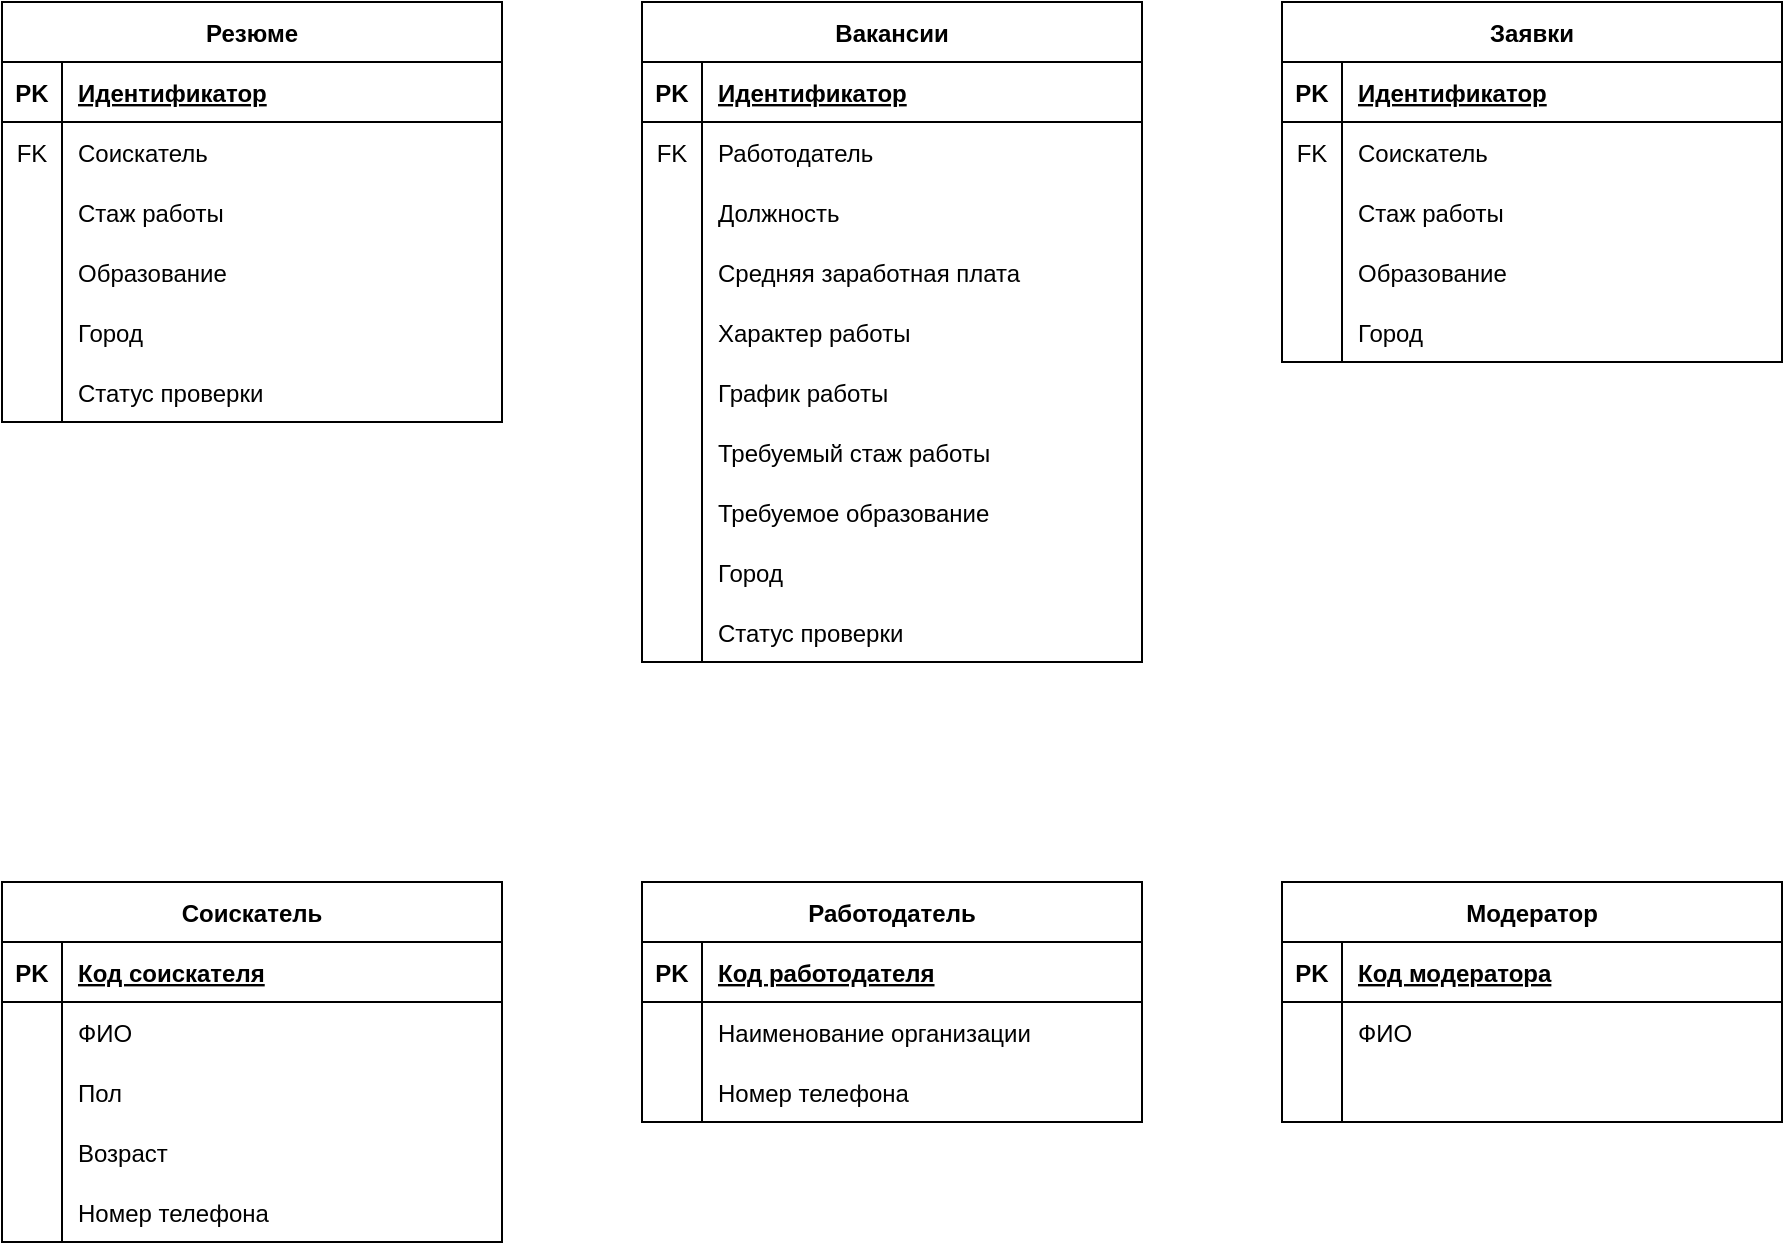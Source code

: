 <mxfile version="15.6.8" type="github">
  <diagram id="R2lEEEUBdFMjLlhIrx00" name="Page-1">
    <mxGraphModel dx="1211" dy="679" grid="1" gridSize="10" guides="1" tooltips="1" connect="1" arrows="1" fold="1" page="1" pageScale="1" pageWidth="850" pageHeight="1100" math="0" shadow="0" extFonts="Permanent Marker^https://fonts.googleapis.com/css?family=Permanent+Marker">
      <root>
        <mxCell id="0" />
        <mxCell id="1" parent="0" />
        <mxCell id="C-vyLk0tnHw3VtMMgP7b-23" value="Резюме" style="shape=table;startSize=30;container=1;collapsible=1;childLayout=tableLayout;fixedRows=1;rowLines=0;fontStyle=1;align=center;resizeLast=1;fontColor=default;" parent="1" vertex="1">
          <mxGeometry x="40" y="40" width="250" height="210" as="geometry">
            <mxRectangle x="120" y="120" width="80" height="30" as="alternateBounds" />
          </mxGeometry>
        </mxCell>
        <mxCell id="C-vyLk0tnHw3VtMMgP7b-24" value="" style="shape=partialRectangle;collapsible=0;dropTarget=0;pointerEvents=0;fillColor=none;points=[[0,0.5],[1,0.5]];portConstraint=eastwest;top=0;left=0;right=0;bottom=1;" parent="C-vyLk0tnHw3VtMMgP7b-23" vertex="1">
          <mxGeometry y="30" width="250" height="30" as="geometry" />
        </mxCell>
        <mxCell id="C-vyLk0tnHw3VtMMgP7b-25" value="PK" style="shape=partialRectangle;overflow=hidden;connectable=0;fillColor=none;top=0;left=0;bottom=0;right=0;fontStyle=1;" parent="C-vyLk0tnHw3VtMMgP7b-24" vertex="1">
          <mxGeometry width="30" height="30" as="geometry">
            <mxRectangle width="30" height="30" as="alternateBounds" />
          </mxGeometry>
        </mxCell>
        <mxCell id="C-vyLk0tnHw3VtMMgP7b-26" value="Идентификатор" style="shape=partialRectangle;overflow=hidden;connectable=0;fillColor=none;top=0;left=0;bottom=0;right=0;align=left;spacingLeft=6;fontStyle=5;fontColor=default;" parent="C-vyLk0tnHw3VtMMgP7b-24" vertex="1">
          <mxGeometry x="30" width="220" height="30" as="geometry">
            <mxRectangle width="220" height="30" as="alternateBounds" />
          </mxGeometry>
        </mxCell>
        <mxCell id="8Ya2a5xR0wPzPnH6ELW8-14" value="" style="shape=partialRectangle;collapsible=0;dropTarget=0;pointerEvents=0;fillColor=none;points=[[0,0.5],[1,0.5]];portConstraint=eastwest;top=0;left=0;right=0;bottom=0;" parent="C-vyLk0tnHw3VtMMgP7b-23" vertex="1">
          <mxGeometry y="60" width="250" height="30" as="geometry" />
        </mxCell>
        <mxCell id="8Ya2a5xR0wPzPnH6ELW8-15" value="FK" style="shape=partialRectangle;overflow=hidden;connectable=0;fillColor=none;top=0;left=0;bottom=0;right=0;" parent="8Ya2a5xR0wPzPnH6ELW8-14" vertex="1">
          <mxGeometry width="30" height="30" as="geometry">
            <mxRectangle width="30" height="30" as="alternateBounds" />
          </mxGeometry>
        </mxCell>
        <mxCell id="8Ya2a5xR0wPzPnH6ELW8-16" value="Соискатель" style="shape=partialRectangle;overflow=hidden;connectable=0;fillColor=none;top=0;left=0;bottom=0;right=0;align=left;spacingLeft=6;" parent="8Ya2a5xR0wPzPnH6ELW8-14" vertex="1">
          <mxGeometry x="30" width="220" height="30" as="geometry">
            <mxRectangle width="220" height="30" as="alternateBounds" />
          </mxGeometry>
        </mxCell>
        <mxCell id="8Ya2a5xR0wPzPnH6ELW8-20" value="" style="shape=partialRectangle;collapsible=0;dropTarget=0;pointerEvents=0;fillColor=none;points=[[0,0.5],[1,0.5]];portConstraint=eastwest;top=0;left=0;right=0;bottom=0;" parent="C-vyLk0tnHw3VtMMgP7b-23" vertex="1">
          <mxGeometry y="90" width="250" height="30" as="geometry" />
        </mxCell>
        <mxCell id="8Ya2a5xR0wPzPnH6ELW8-21" value="" style="shape=partialRectangle;overflow=hidden;connectable=0;fillColor=none;top=0;left=0;bottom=0;right=0;" parent="8Ya2a5xR0wPzPnH6ELW8-20" vertex="1">
          <mxGeometry width="30" height="30" as="geometry">
            <mxRectangle width="30" height="30" as="alternateBounds" />
          </mxGeometry>
        </mxCell>
        <mxCell id="8Ya2a5xR0wPzPnH6ELW8-22" value="Стаж работы" style="shape=partialRectangle;overflow=hidden;connectable=0;fillColor=none;top=0;left=0;bottom=0;right=0;align=left;spacingLeft=6;" parent="8Ya2a5xR0wPzPnH6ELW8-20" vertex="1">
          <mxGeometry x="30" width="220" height="30" as="geometry">
            <mxRectangle width="220" height="30" as="alternateBounds" />
          </mxGeometry>
        </mxCell>
        <mxCell id="8Ya2a5xR0wPzPnH6ELW8-23" value="" style="shape=partialRectangle;collapsible=0;dropTarget=0;pointerEvents=0;fillColor=none;points=[[0,0.5],[1,0.5]];portConstraint=eastwest;top=0;left=0;right=0;bottom=0;" parent="C-vyLk0tnHw3VtMMgP7b-23" vertex="1">
          <mxGeometry y="120" width="250" height="30" as="geometry" />
        </mxCell>
        <mxCell id="8Ya2a5xR0wPzPnH6ELW8-24" value="" style="shape=partialRectangle;overflow=hidden;connectable=0;fillColor=none;top=0;left=0;bottom=0;right=0;" parent="8Ya2a5xR0wPzPnH6ELW8-23" vertex="1">
          <mxGeometry width="30" height="30" as="geometry">
            <mxRectangle width="30" height="30" as="alternateBounds" />
          </mxGeometry>
        </mxCell>
        <mxCell id="8Ya2a5xR0wPzPnH6ELW8-25" value="Образование" style="shape=partialRectangle;overflow=hidden;connectable=0;fillColor=none;top=0;left=0;bottom=0;right=0;align=left;spacingLeft=6;" parent="8Ya2a5xR0wPzPnH6ELW8-23" vertex="1">
          <mxGeometry x="30" width="220" height="30" as="geometry">
            <mxRectangle width="220" height="30" as="alternateBounds" />
          </mxGeometry>
        </mxCell>
        <mxCell id="8Ya2a5xR0wPzPnH6ELW8-26" value="" style="shape=partialRectangle;collapsible=0;dropTarget=0;pointerEvents=0;fillColor=none;points=[[0,0.5],[1,0.5]];portConstraint=eastwest;top=0;left=0;right=0;bottom=0;" parent="C-vyLk0tnHw3VtMMgP7b-23" vertex="1">
          <mxGeometry y="150" width="250" height="30" as="geometry" />
        </mxCell>
        <mxCell id="8Ya2a5xR0wPzPnH6ELW8-27" value="" style="shape=partialRectangle;overflow=hidden;connectable=0;fillColor=none;top=0;left=0;bottom=0;right=0;" parent="8Ya2a5xR0wPzPnH6ELW8-26" vertex="1">
          <mxGeometry width="30" height="30" as="geometry">
            <mxRectangle width="30" height="30" as="alternateBounds" />
          </mxGeometry>
        </mxCell>
        <mxCell id="8Ya2a5xR0wPzPnH6ELW8-28" value="Город" style="shape=partialRectangle;overflow=hidden;connectable=0;fillColor=none;top=0;left=0;bottom=0;right=0;align=left;spacingLeft=6;" parent="8Ya2a5xR0wPzPnH6ELW8-26" vertex="1">
          <mxGeometry x="30" width="220" height="30" as="geometry">
            <mxRectangle width="220" height="30" as="alternateBounds" />
          </mxGeometry>
        </mxCell>
        <mxCell id="aAoqUM39IyO2k4EhpcgZ-7" value="" style="shape=partialRectangle;collapsible=0;dropTarget=0;pointerEvents=0;fillColor=none;points=[[0,0.5],[1,0.5]];portConstraint=eastwest;top=0;left=0;right=0;bottom=0;" parent="C-vyLk0tnHw3VtMMgP7b-23" vertex="1">
          <mxGeometry y="180" width="250" height="30" as="geometry" />
        </mxCell>
        <mxCell id="aAoqUM39IyO2k4EhpcgZ-8" value="" style="shape=partialRectangle;overflow=hidden;connectable=0;fillColor=none;top=0;left=0;bottom=0;right=0;" parent="aAoqUM39IyO2k4EhpcgZ-7" vertex="1">
          <mxGeometry width="30" height="30" as="geometry">
            <mxRectangle width="30" height="30" as="alternateBounds" />
          </mxGeometry>
        </mxCell>
        <mxCell id="aAoqUM39IyO2k4EhpcgZ-9" value="Статус проверки" style="shape=partialRectangle;overflow=hidden;connectable=0;fillColor=none;top=0;left=0;bottom=0;right=0;align=left;spacingLeft=6;" parent="aAoqUM39IyO2k4EhpcgZ-7" vertex="1">
          <mxGeometry x="30" width="220" height="30" as="geometry">
            <mxRectangle width="220" height="30" as="alternateBounds" />
          </mxGeometry>
        </mxCell>
        <mxCell id="8Ya2a5xR0wPzPnH6ELW8-29" value="Вакансии" style="shape=table;startSize=30;container=1;collapsible=1;childLayout=tableLayout;fixedRows=1;rowLines=0;fontStyle=1;align=center;resizeLast=1;" parent="1" vertex="1">
          <mxGeometry x="360" y="40" width="250" height="330" as="geometry">
            <mxRectangle x="120" y="120" width="80" height="30" as="alternateBounds" />
          </mxGeometry>
        </mxCell>
        <mxCell id="8Ya2a5xR0wPzPnH6ELW8-30" value="" style="shape=partialRectangle;collapsible=0;dropTarget=0;pointerEvents=0;fillColor=none;points=[[0,0.5],[1,0.5]];portConstraint=eastwest;top=0;left=0;right=0;bottom=1;" parent="8Ya2a5xR0wPzPnH6ELW8-29" vertex="1">
          <mxGeometry y="30" width="250" height="30" as="geometry" />
        </mxCell>
        <mxCell id="8Ya2a5xR0wPzPnH6ELW8-31" value="PK" style="shape=partialRectangle;overflow=hidden;connectable=0;fillColor=none;top=0;left=0;bottom=0;right=0;fontStyle=1;" parent="8Ya2a5xR0wPzPnH6ELW8-30" vertex="1">
          <mxGeometry width="30" height="30" as="geometry">
            <mxRectangle width="30" height="30" as="alternateBounds" />
          </mxGeometry>
        </mxCell>
        <mxCell id="8Ya2a5xR0wPzPnH6ELW8-32" value="Идентификатор" style="shape=partialRectangle;overflow=hidden;connectable=0;fillColor=none;top=0;left=0;bottom=0;right=0;align=left;spacingLeft=6;fontStyle=5;" parent="8Ya2a5xR0wPzPnH6ELW8-30" vertex="1">
          <mxGeometry x="30" width="220" height="30" as="geometry">
            <mxRectangle width="220" height="30" as="alternateBounds" />
          </mxGeometry>
        </mxCell>
        <mxCell id="8Ya2a5xR0wPzPnH6ELW8-33" value="" style="shape=partialRectangle;collapsible=0;dropTarget=0;pointerEvents=0;fillColor=none;points=[[0,0.5],[1,0.5]];portConstraint=eastwest;top=0;left=0;right=0;bottom=0;" parent="8Ya2a5xR0wPzPnH6ELW8-29" vertex="1">
          <mxGeometry y="60" width="250" height="30" as="geometry" />
        </mxCell>
        <mxCell id="8Ya2a5xR0wPzPnH6ELW8-34" value="FK" style="shape=partialRectangle;overflow=hidden;connectable=0;fillColor=none;top=0;left=0;bottom=0;right=0;" parent="8Ya2a5xR0wPzPnH6ELW8-33" vertex="1">
          <mxGeometry width="30" height="30" as="geometry">
            <mxRectangle width="30" height="30" as="alternateBounds" />
          </mxGeometry>
        </mxCell>
        <mxCell id="8Ya2a5xR0wPzPnH6ELW8-35" value="Работодатель" style="shape=partialRectangle;overflow=hidden;connectable=0;fillColor=none;top=0;left=0;bottom=0;right=0;align=left;spacingLeft=6;fontColor=default;" parent="8Ya2a5xR0wPzPnH6ELW8-33" vertex="1">
          <mxGeometry x="30" width="220" height="30" as="geometry">
            <mxRectangle width="220" height="30" as="alternateBounds" />
          </mxGeometry>
        </mxCell>
        <mxCell id="8Ya2a5xR0wPzPnH6ELW8-39" value="" style="shape=partialRectangle;collapsible=0;dropTarget=0;pointerEvents=0;fillColor=none;points=[[0,0.5],[1,0.5]];portConstraint=eastwest;top=0;left=0;right=0;bottom=0;" parent="8Ya2a5xR0wPzPnH6ELW8-29" vertex="1">
          <mxGeometry y="90" width="250" height="30" as="geometry" />
        </mxCell>
        <mxCell id="8Ya2a5xR0wPzPnH6ELW8-40" value="" style="shape=partialRectangle;overflow=hidden;connectable=0;fillColor=none;top=0;left=0;bottom=0;right=0;" parent="8Ya2a5xR0wPzPnH6ELW8-39" vertex="1">
          <mxGeometry width="30" height="30" as="geometry">
            <mxRectangle width="30" height="30" as="alternateBounds" />
          </mxGeometry>
        </mxCell>
        <mxCell id="8Ya2a5xR0wPzPnH6ELW8-41" value="Должность" style="shape=partialRectangle;overflow=hidden;connectable=0;fillColor=none;top=0;left=0;bottom=0;right=0;align=left;spacingLeft=6;" parent="8Ya2a5xR0wPzPnH6ELW8-39" vertex="1">
          <mxGeometry x="30" width="220" height="30" as="geometry">
            <mxRectangle width="220" height="30" as="alternateBounds" />
          </mxGeometry>
        </mxCell>
        <mxCell id="8Ya2a5xR0wPzPnH6ELW8-36" value="" style="shape=partialRectangle;collapsible=0;dropTarget=0;pointerEvents=0;fillColor=none;points=[[0,0.5],[1,0.5]];portConstraint=eastwest;top=0;left=0;right=0;bottom=0;" parent="8Ya2a5xR0wPzPnH6ELW8-29" vertex="1">
          <mxGeometry y="120" width="250" height="30" as="geometry" />
        </mxCell>
        <mxCell id="8Ya2a5xR0wPzPnH6ELW8-37" value="" style="shape=partialRectangle;overflow=hidden;connectable=0;fillColor=none;top=0;left=0;bottom=0;right=0;" parent="8Ya2a5xR0wPzPnH6ELW8-36" vertex="1">
          <mxGeometry width="30" height="30" as="geometry">
            <mxRectangle width="30" height="30" as="alternateBounds" />
          </mxGeometry>
        </mxCell>
        <mxCell id="8Ya2a5xR0wPzPnH6ELW8-38" value="Средняя заработная плата" style="shape=partialRectangle;overflow=hidden;connectable=0;fillColor=none;top=0;left=0;bottom=0;right=0;align=left;spacingLeft=6;" parent="8Ya2a5xR0wPzPnH6ELW8-36" vertex="1">
          <mxGeometry x="30" width="220" height="30" as="geometry">
            <mxRectangle width="220" height="30" as="alternateBounds" />
          </mxGeometry>
        </mxCell>
        <mxCell id="8Ya2a5xR0wPzPnH6ELW8-42" value="" style="shape=partialRectangle;collapsible=0;dropTarget=0;pointerEvents=0;fillColor=none;points=[[0,0.5],[1,0.5]];portConstraint=eastwest;top=0;left=0;right=0;bottom=0;" parent="8Ya2a5xR0wPzPnH6ELW8-29" vertex="1">
          <mxGeometry y="150" width="250" height="30" as="geometry" />
        </mxCell>
        <mxCell id="8Ya2a5xR0wPzPnH6ELW8-43" value="" style="shape=partialRectangle;overflow=hidden;connectable=0;fillColor=none;top=0;left=0;bottom=0;right=0;" parent="8Ya2a5xR0wPzPnH6ELW8-42" vertex="1">
          <mxGeometry width="30" height="30" as="geometry">
            <mxRectangle width="30" height="30" as="alternateBounds" />
          </mxGeometry>
        </mxCell>
        <mxCell id="8Ya2a5xR0wPzPnH6ELW8-44" value="Характер работы" style="shape=partialRectangle;overflow=hidden;connectable=0;fillColor=none;top=0;left=0;bottom=0;right=0;align=left;spacingLeft=6;" parent="8Ya2a5xR0wPzPnH6ELW8-42" vertex="1">
          <mxGeometry x="30" width="220" height="30" as="geometry">
            <mxRectangle width="220" height="30" as="alternateBounds" />
          </mxGeometry>
        </mxCell>
        <mxCell id="8Ya2a5xR0wPzPnH6ELW8-45" value="" style="shape=partialRectangle;collapsible=0;dropTarget=0;pointerEvents=0;fillColor=none;points=[[0,0.5],[1,0.5]];portConstraint=eastwest;top=0;left=0;right=0;bottom=0;" parent="8Ya2a5xR0wPzPnH6ELW8-29" vertex="1">
          <mxGeometry y="180" width="250" height="30" as="geometry" />
        </mxCell>
        <mxCell id="8Ya2a5xR0wPzPnH6ELW8-46" value="" style="shape=partialRectangle;overflow=hidden;connectable=0;fillColor=none;top=0;left=0;bottom=0;right=0;" parent="8Ya2a5xR0wPzPnH6ELW8-45" vertex="1">
          <mxGeometry width="30" height="30" as="geometry">
            <mxRectangle width="30" height="30" as="alternateBounds" />
          </mxGeometry>
        </mxCell>
        <mxCell id="8Ya2a5xR0wPzPnH6ELW8-47" value="График работы" style="shape=partialRectangle;overflow=hidden;connectable=0;fillColor=none;top=0;left=0;bottom=0;right=0;align=left;spacingLeft=6;" parent="8Ya2a5xR0wPzPnH6ELW8-45" vertex="1">
          <mxGeometry x="30" width="220" height="30" as="geometry">
            <mxRectangle width="220" height="30" as="alternateBounds" />
          </mxGeometry>
        </mxCell>
        <mxCell id="8Ya2a5xR0wPzPnH6ELW8-48" value="" style="shape=partialRectangle;collapsible=0;dropTarget=0;pointerEvents=0;fillColor=none;points=[[0,0.5],[1,0.5]];portConstraint=eastwest;top=0;left=0;right=0;bottom=0;" parent="8Ya2a5xR0wPzPnH6ELW8-29" vertex="1">
          <mxGeometry y="210" width="250" height="30" as="geometry" />
        </mxCell>
        <mxCell id="8Ya2a5xR0wPzPnH6ELW8-49" value="" style="shape=partialRectangle;overflow=hidden;connectable=0;fillColor=none;top=0;left=0;bottom=0;right=0;" parent="8Ya2a5xR0wPzPnH6ELW8-48" vertex="1">
          <mxGeometry width="30" height="30" as="geometry">
            <mxRectangle width="30" height="30" as="alternateBounds" />
          </mxGeometry>
        </mxCell>
        <mxCell id="8Ya2a5xR0wPzPnH6ELW8-50" value="Требуемый стаж работы" style="shape=partialRectangle;overflow=hidden;connectable=0;fillColor=none;top=0;left=0;bottom=0;right=0;align=left;spacingLeft=6;" parent="8Ya2a5xR0wPzPnH6ELW8-48" vertex="1">
          <mxGeometry x="30" width="220" height="30" as="geometry">
            <mxRectangle width="220" height="30" as="alternateBounds" />
          </mxGeometry>
        </mxCell>
        <mxCell id="nfBSC5fJzgCQy6OL1KL_-1" value="" style="shape=partialRectangle;collapsible=0;dropTarget=0;pointerEvents=0;fillColor=none;points=[[0,0.5],[1,0.5]];portConstraint=eastwest;top=0;left=0;right=0;bottom=0;" parent="8Ya2a5xR0wPzPnH6ELW8-29" vertex="1">
          <mxGeometry y="240" width="250" height="30" as="geometry" />
        </mxCell>
        <mxCell id="nfBSC5fJzgCQy6OL1KL_-2" value="" style="shape=partialRectangle;overflow=hidden;connectable=0;fillColor=none;top=0;left=0;bottom=0;right=0;" parent="nfBSC5fJzgCQy6OL1KL_-1" vertex="1">
          <mxGeometry width="30" height="30" as="geometry">
            <mxRectangle width="30" height="30" as="alternateBounds" />
          </mxGeometry>
        </mxCell>
        <mxCell id="nfBSC5fJzgCQy6OL1KL_-3" value="Требуемое образование" style="shape=partialRectangle;overflow=hidden;connectable=0;fillColor=none;top=0;left=0;bottom=0;right=0;align=left;spacingLeft=6;" parent="nfBSC5fJzgCQy6OL1KL_-1" vertex="1">
          <mxGeometry x="30" width="220" height="30" as="geometry">
            <mxRectangle width="220" height="30" as="alternateBounds" />
          </mxGeometry>
        </mxCell>
        <mxCell id="8Ya2a5xR0wPzPnH6ELW8-54" value="" style="shape=partialRectangle;collapsible=0;dropTarget=0;pointerEvents=0;fillColor=none;points=[[0,0.5],[1,0.5]];portConstraint=eastwest;top=0;left=0;right=0;bottom=0;" parent="8Ya2a5xR0wPzPnH6ELW8-29" vertex="1">
          <mxGeometry y="270" width="250" height="30" as="geometry" />
        </mxCell>
        <mxCell id="8Ya2a5xR0wPzPnH6ELW8-55" value="" style="shape=partialRectangle;overflow=hidden;connectable=0;fillColor=none;top=0;left=0;bottom=0;right=0;" parent="8Ya2a5xR0wPzPnH6ELW8-54" vertex="1">
          <mxGeometry width="30" height="30" as="geometry">
            <mxRectangle width="30" height="30" as="alternateBounds" />
          </mxGeometry>
        </mxCell>
        <mxCell id="8Ya2a5xR0wPzPnH6ELW8-56" value="Город" style="shape=partialRectangle;overflow=hidden;connectable=0;fillColor=none;top=0;left=0;bottom=0;right=0;align=left;spacingLeft=6;" parent="8Ya2a5xR0wPzPnH6ELW8-54" vertex="1">
          <mxGeometry x="30" width="220" height="30" as="geometry">
            <mxRectangle width="220" height="30" as="alternateBounds" />
          </mxGeometry>
        </mxCell>
        <mxCell id="aAoqUM39IyO2k4EhpcgZ-10" value="" style="shape=partialRectangle;collapsible=0;dropTarget=0;pointerEvents=0;fillColor=none;points=[[0,0.5],[1,0.5]];portConstraint=eastwest;top=0;left=0;right=0;bottom=0;" parent="8Ya2a5xR0wPzPnH6ELW8-29" vertex="1">
          <mxGeometry y="300" width="250" height="30" as="geometry" />
        </mxCell>
        <mxCell id="aAoqUM39IyO2k4EhpcgZ-11" value="" style="shape=partialRectangle;overflow=hidden;connectable=0;fillColor=none;top=0;left=0;bottom=0;right=0;" parent="aAoqUM39IyO2k4EhpcgZ-10" vertex="1">
          <mxGeometry width="30" height="30" as="geometry">
            <mxRectangle width="30" height="30" as="alternateBounds" />
          </mxGeometry>
        </mxCell>
        <mxCell id="aAoqUM39IyO2k4EhpcgZ-12" value="Статус проверки" style="shape=partialRectangle;overflow=hidden;connectable=0;fillColor=none;top=0;left=0;bottom=0;right=0;align=left;spacingLeft=6;" parent="aAoqUM39IyO2k4EhpcgZ-10" vertex="1">
          <mxGeometry x="30" width="220" height="30" as="geometry">
            <mxRectangle width="220" height="30" as="alternateBounds" />
          </mxGeometry>
        </mxCell>
        <mxCell id="8Ya2a5xR0wPzPnH6ELW8-57" value="Заявки" style="shape=table;startSize=30;container=1;collapsible=1;childLayout=tableLayout;fixedRows=1;rowLines=0;fontStyle=1;align=center;resizeLast=1;fillColor=default;strokeColor=default;fontColor=default;" parent="1" vertex="1">
          <mxGeometry x="680" y="40" width="250" height="180" as="geometry">
            <mxRectangle x="120" y="120" width="80" height="30" as="alternateBounds" />
          </mxGeometry>
        </mxCell>
        <mxCell id="8Ya2a5xR0wPzPnH6ELW8-58" value="" style="shape=partialRectangle;collapsible=0;dropTarget=0;pointerEvents=0;fillColor=none;points=[[0,0.5],[1,0.5]];portConstraint=eastwest;top=0;left=0;right=0;bottom=1;" parent="8Ya2a5xR0wPzPnH6ELW8-57" vertex="1">
          <mxGeometry y="30" width="250" height="30" as="geometry" />
        </mxCell>
        <mxCell id="8Ya2a5xR0wPzPnH6ELW8-59" value="PK" style="shape=partialRectangle;overflow=hidden;connectable=0;fillColor=none;top=0;left=0;bottom=0;right=0;fontStyle=1;" parent="8Ya2a5xR0wPzPnH6ELW8-58" vertex="1">
          <mxGeometry width="30" height="30" as="geometry">
            <mxRectangle width="30" height="30" as="alternateBounds" />
          </mxGeometry>
        </mxCell>
        <mxCell id="8Ya2a5xR0wPzPnH6ELW8-60" value="Идентификатор" style="shape=partialRectangle;overflow=hidden;connectable=0;fillColor=none;top=0;left=0;bottom=0;right=0;align=left;spacingLeft=6;fontStyle=5;fontColor=default;" parent="8Ya2a5xR0wPzPnH6ELW8-58" vertex="1">
          <mxGeometry x="30" width="220" height="30" as="geometry">
            <mxRectangle width="220" height="30" as="alternateBounds" />
          </mxGeometry>
        </mxCell>
        <mxCell id="8Ya2a5xR0wPzPnH6ELW8-61" value="" style="shape=partialRectangle;collapsible=0;dropTarget=0;pointerEvents=0;fillColor=none;points=[[0,0.5],[1,0.5]];portConstraint=eastwest;top=0;left=0;right=0;bottom=0;" parent="8Ya2a5xR0wPzPnH6ELW8-57" vertex="1">
          <mxGeometry y="60" width="250" height="30" as="geometry" />
        </mxCell>
        <mxCell id="8Ya2a5xR0wPzPnH6ELW8-62" value="FK" style="shape=partialRectangle;overflow=hidden;connectable=0;fillColor=none;top=0;left=0;bottom=0;right=0;" parent="8Ya2a5xR0wPzPnH6ELW8-61" vertex="1">
          <mxGeometry width="30" height="30" as="geometry">
            <mxRectangle width="30" height="30" as="alternateBounds" />
          </mxGeometry>
        </mxCell>
        <mxCell id="8Ya2a5xR0wPzPnH6ELW8-63" value="Соискатель" style="shape=partialRectangle;overflow=hidden;connectable=0;fillColor=none;top=0;left=0;bottom=0;right=0;align=left;spacingLeft=6;fontColor=default;" parent="8Ya2a5xR0wPzPnH6ELW8-61" vertex="1">
          <mxGeometry x="30" width="220" height="30" as="geometry">
            <mxRectangle width="220" height="30" as="alternateBounds" />
          </mxGeometry>
        </mxCell>
        <mxCell id="8Ya2a5xR0wPzPnH6ELW8-70" value="" style="shape=partialRectangle;collapsible=0;dropTarget=0;pointerEvents=0;fillColor=none;points=[[0,0.5],[1,0.5]];portConstraint=eastwest;top=0;left=0;right=0;bottom=0;" parent="8Ya2a5xR0wPzPnH6ELW8-57" vertex="1">
          <mxGeometry y="90" width="250" height="30" as="geometry" />
        </mxCell>
        <mxCell id="8Ya2a5xR0wPzPnH6ELW8-71" value="" style="shape=partialRectangle;overflow=hidden;connectable=0;fillColor=none;top=0;left=0;bottom=0;right=0;" parent="8Ya2a5xR0wPzPnH6ELW8-70" vertex="1">
          <mxGeometry width="30" height="30" as="geometry">
            <mxRectangle width="30" height="30" as="alternateBounds" />
          </mxGeometry>
        </mxCell>
        <mxCell id="8Ya2a5xR0wPzPnH6ELW8-72" value="Стаж работы" style="shape=partialRectangle;overflow=hidden;connectable=0;fillColor=none;top=0;left=0;bottom=0;right=0;align=left;spacingLeft=6;" parent="8Ya2a5xR0wPzPnH6ELW8-70" vertex="1">
          <mxGeometry x="30" width="220" height="30" as="geometry">
            <mxRectangle width="220" height="30" as="alternateBounds" />
          </mxGeometry>
        </mxCell>
        <mxCell id="8Ya2a5xR0wPzPnH6ELW8-73" value="" style="shape=partialRectangle;collapsible=0;dropTarget=0;pointerEvents=0;fillColor=none;points=[[0,0.5],[1,0.5]];portConstraint=eastwest;top=0;left=0;right=0;bottom=0;" parent="8Ya2a5xR0wPzPnH6ELW8-57" vertex="1">
          <mxGeometry y="120" width="250" height="30" as="geometry" />
        </mxCell>
        <mxCell id="8Ya2a5xR0wPzPnH6ELW8-74" value="" style="shape=partialRectangle;overflow=hidden;connectable=0;fillColor=none;top=0;left=0;bottom=0;right=0;" parent="8Ya2a5xR0wPzPnH6ELW8-73" vertex="1">
          <mxGeometry width="30" height="30" as="geometry">
            <mxRectangle width="30" height="30" as="alternateBounds" />
          </mxGeometry>
        </mxCell>
        <mxCell id="8Ya2a5xR0wPzPnH6ELW8-75" value="Образование" style="shape=partialRectangle;overflow=hidden;connectable=0;fillColor=none;top=0;left=0;bottom=0;right=0;align=left;spacingLeft=6;" parent="8Ya2a5xR0wPzPnH6ELW8-73" vertex="1">
          <mxGeometry x="30" width="220" height="30" as="geometry">
            <mxRectangle width="220" height="30" as="alternateBounds" />
          </mxGeometry>
        </mxCell>
        <mxCell id="8Ya2a5xR0wPzPnH6ELW8-76" value="" style="shape=partialRectangle;collapsible=0;dropTarget=0;pointerEvents=0;fillColor=none;points=[[0,0.5],[1,0.5]];portConstraint=eastwest;top=0;left=0;right=0;bottom=0;" parent="8Ya2a5xR0wPzPnH6ELW8-57" vertex="1">
          <mxGeometry y="150" width="250" height="30" as="geometry" />
        </mxCell>
        <mxCell id="8Ya2a5xR0wPzPnH6ELW8-77" value="" style="shape=partialRectangle;overflow=hidden;connectable=0;fillColor=none;top=0;left=0;bottom=0;right=0;" parent="8Ya2a5xR0wPzPnH6ELW8-76" vertex="1">
          <mxGeometry width="30" height="30" as="geometry">
            <mxRectangle width="30" height="30" as="alternateBounds" />
          </mxGeometry>
        </mxCell>
        <mxCell id="8Ya2a5xR0wPzPnH6ELW8-78" value="Город" style="shape=partialRectangle;overflow=hidden;connectable=0;fillColor=none;top=0;left=0;bottom=0;right=0;align=left;spacingLeft=6;" parent="8Ya2a5xR0wPzPnH6ELW8-76" vertex="1">
          <mxGeometry x="30" width="220" height="30" as="geometry">
            <mxRectangle width="220" height="30" as="alternateBounds" />
          </mxGeometry>
        </mxCell>
        <mxCell id="8Ya2a5xR0wPzPnH6ELW8-80" value="Соискатель" style="shape=table;startSize=30;container=1;collapsible=1;childLayout=tableLayout;fixedRows=1;rowLines=0;fontStyle=1;align=center;resizeLast=1;fillColor=default;strokeColor=default;fontColor=default;" parent="1" vertex="1">
          <mxGeometry x="40" y="480" width="250" height="180" as="geometry">
            <mxRectangle x="120" y="120" width="80" height="30" as="alternateBounds" />
          </mxGeometry>
        </mxCell>
        <mxCell id="8Ya2a5xR0wPzPnH6ELW8-81" value="" style="shape=partialRectangle;collapsible=0;dropTarget=0;pointerEvents=0;fillColor=none;points=[[0,0.5],[1,0.5]];portConstraint=eastwest;top=0;left=0;right=0;bottom=1;" parent="8Ya2a5xR0wPzPnH6ELW8-80" vertex="1">
          <mxGeometry y="30" width="250" height="30" as="geometry" />
        </mxCell>
        <mxCell id="8Ya2a5xR0wPzPnH6ELW8-82" value="PK" style="shape=partialRectangle;overflow=hidden;connectable=0;fillColor=none;top=0;left=0;bottom=0;right=0;fontStyle=1;" parent="8Ya2a5xR0wPzPnH6ELW8-81" vertex="1">
          <mxGeometry width="30" height="30" as="geometry">
            <mxRectangle width="30" height="30" as="alternateBounds" />
          </mxGeometry>
        </mxCell>
        <mxCell id="8Ya2a5xR0wPzPnH6ELW8-83" value="Код соискателя" style="shape=partialRectangle;overflow=hidden;connectable=0;fillColor=none;top=0;left=0;bottom=0;right=0;align=left;spacingLeft=6;fontStyle=5;fontColor=default;" parent="8Ya2a5xR0wPzPnH6ELW8-81" vertex="1">
          <mxGeometry x="30" width="220" height="30" as="geometry">
            <mxRectangle width="220" height="30" as="alternateBounds" />
          </mxGeometry>
        </mxCell>
        <mxCell id="8Ya2a5xR0wPzPnH6ELW8-84" value="" style="shape=partialRectangle;collapsible=0;dropTarget=0;pointerEvents=0;fillColor=none;points=[[0,0.5],[1,0.5]];portConstraint=eastwest;top=0;left=0;right=0;bottom=0;" parent="8Ya2a5xR0wPzPnH6ELW8-80" vertex="1">
          <mxGeometry y="60" width="250" height="30" as="geometry" />
        </mxCell>
        <mxCell id="8Ya2a5xR0wPzPnH6ELW8-85" value="" style="shape=partialRectangle;overflow=hidden;connectable=0;fillColor=none;top=0;left=0;bottom=0;right=0;" parent="8Ya2a5xR0wPzPnH6ELW8-84" vertex="1">
          <mxGeometry width="30" height="30" as="geometry">
            <mxRectangle width="30" height="30" as="alternateBounds" />
          </mxGeometry>
        </mxCell>
        <mxCell id="8Ya2a5xR0wPzPnH6ELW8-86" value="ФИО" style="shape=partialRectangle;overflow=hidden;connectable=0;fillColor=none;top=0;left=0;bottom=0;right=0;align=left;spacingLeft=6;" parent="8Ya2a5xR0wPzPnH6ELW8-84" vertex="1">
          <mxGeometry x="30" width="220" height="30" as="geometry">
            <mxRectangle width="220" height="30" as="alternateBounds" />
          </mxGeometry>
        </mxCell>
        <mxCell id="2eidJ7beBODPCvBs6nBf-2" value="" style="shape=partialRectangle;collapsible=0;dropTarget=0;pointerEvents=0;fillColor=none;points=[[0,0.5],[1,0.5]];portConstraint=eastwest;top=0;left=0;right=0;bottom=0;strokeColor=default;fontColor=default;" parent="8Ya2a5xR0wPzPnH6ELW8-80" vertex="1">
          <mxGeometry y="90" width="250" height="30" as="geometry" />
        </mxCell>
        <mxCell id="2eidJ7beBODPCvBs6nBf-3" value="" style="shape=partialRectangle;overflow=hidden;connectable=0;fillColor=none;top=0;left=0;bottom=0;right=0;" parent="2eidJ7beBODPCvBs6nBf-2" vertex="1">
          <mxGeometry width="30" height="30" as="geometry">
            <mxRectangle width="30" height="30" as="alternateBounds" />
          </mxGeometry>
        </mxCell>
        <mxCell id="2eidJ7beBODPCvBs6nBf-4" value="Пол" style="shape=partialRectangle;overflow=hidden;connectable=0;fillColor=none;top=0;left=0;bottom=0;right=0;align=left;spacingLeft=6;" parent="2eidJ7beBODPCvBs6nBf-2" vertex="1">
          <mxGeometry x="30" width="220" height="30" as="geometry">
            <mxRectangle width="220" height="30" as="alternateBounds" />
          </mxGeometry>
        </mxCell>
        <mxCell id="R0LQ7ywPCaBymJmvhQkp-4" value="" style="shape=partialRectangle;collapsible=0;dropTarget=0;pointerEvents=0;fillColor=none;points=[[0,0.5],[1,0.5]];portConstraint=eastwest;top=0;left=0;right=0;bottom=0;strokeColor=default;fontColor=default;" parent="8Ya2a5xR0wPzPnH6ELW8-80" vertex="1">
          <mxGeometry y="120" width="250" height="30" as="geometry" />
        </mxCell>
        <mxCell id="R0LQ7ywPCaBymJmvhQkp-5" value="" style="shape=partialRectangle;overflow=hidden;connectable=0;fillColor=none;top=0;left=0;bottom=0;right=0;" parent="R0LQ7ywPCaBymJmvhQkp-4" vertex="1">
          <mxGeometry width="30" height="30" as="geometry">
            <mxRectangle width="30" height="30" as="alternateBounds" />
          </mxGeometry>
        </mxCell>
        <mxCell id="R0LQ7ywPCaBymJmvhQkp-6" value="Возраст" style="shape=partialRectangle;overflow=hidden;connectable=0;fillColor=none;top=0;left=0;bottom=0;right=0;align=left;spacingLeft=6;fontColor=default;" parent="R0LQ7ywPCaBymJmvhQkp-4" vertex="1">
          <mxGeometry x="30" width="220" height="30" as="geometry">
            <mxRectangle width="220" height="30" as="alternateBounds" />
          </mxGeometry>
        </mxCell>
        <mxCell id="R0LQ7ywPCaBymJmvhQkp-7" value="" style="shape=partialRectangle;collapsible=0;dropTarget=0;pointerEvents=0;fillColor=none;points=[[0,0.5],[1,0.5]];portConstraint=eastwest;top=0;left=0;right=0;bottom=0;strokeColor=default;fontColor=default;" parent="8Ya2a5xR0wPzPnH6ELW8-80" vertex="1">
          <mxGeometry y="150" width="250" height="30" as="geometry" />
        </mxCell>
        <mxCell id="R0LQ7ywPCaBymJmvhQkp-8" value="" style="shape=partialRectangle;overflow=hidden;connectable=0;fillColor=none;top=0;left=0;bottom=0;right=0;" parent="R0LQ7ywPCaBymJmvhQkp-7" vertex="1">
          <mxGeometry width="30" height="30" as="geometry">
            <mxRectangle width="30" height="30" as="alternateBounds" />
          </mxGeometry>
        </mxCell>
        <mxCell id="R0LQ7ywPCaBymJmvhQkp-9" value="Номер телефона" style="shape=partialRectangle;overflow=hidden;connectable=0;fillColor=none;top=0;left=0;bottom=0;right=0;align=left;spacingLeft=6;fontColor=default;" parent="R0LQ7ywPCaBymJmvhQkp-7" vertex="1">
          <mxGeometry x="30" width="220" height="30" as="geometry">
            <mxRectangle width="220" height="30" as="alternateBounds" />
          </mxGeometry>
        </mxCell>
        <mxCell id="8Ya2a5xR0wPzPnH6ELW8-102" value="Работодатель" style="shape=table;startSize=30;container=1;collapsible=1;childLayout=tableLayout;fixedRows=1;rowLines=0;fontStyle=1;align=center;resizeLast=1;fontColor=default;" parent="1" vertex="1">
          <mxGeometry x="360" y="480" width="250" height="120" as="geometry">
            <mxRectangle x="120" y="120" width="80" height="30" as="alternateBounds" />
          </mxGeometry>
        </mxCell>
        <mxCell id="8Ya2a5xR0wPzPnH6ELW8-103" value="" style="shape=partialRectangle;collapsible=0;dropTarget=0;pointerEvents=0;fillColor=none;points=[[0,0.5],[1,0.5]];portConstraint=eastwest;top=0;left=0;right=0;bottom=1;" parent="8Ya2a5xR0wPzPnH6ELW8-102" vertex="1">
          <mxGeometry y="30" width="250" height="30" as="geometry" />
        </mxCell>
        <mxCell id="8Ya2a5xR0wPzPnH6ELW8-104" value="PK" style="shape=partialRectangle;overflow=hidden;connectable=0;fillColor=none;top=0;left=0;bottom=0;right=0;fontStyle=1;" parent="8Ya2a5xR0wPzPnH6ELW8-103" vertex="1">
          <mxGeometry width="30" height="30" as="geometry">
            <mxRectangle width="30" height="30" as="alternateBounds" />
          </mxGeometry>
        </mxCell>
        <mxCell id="8Ya2a5xR0wPzPnH6ELW8-105" value="Код работодателя" style="shape=partialRectangle;overflow=hidden;connectable=0;fillColor=none;top=0;left=0;bottom=0;right=0;align=left;spacingLeft=6;fontStyle=5;fontColor=default;" parent="8Ya2a5xR0wPzPnH6ELW8-103" vertex="1">
          <mxGeometry x="30" width="220" height="30" as="geometry">
            <mxRectangle width="220" height="30" as="alternateBounds" />
          </mxGeometry>
        </mxCell>
        <mxCell id="8Ya2a5xR0wPzPnH6ELW8-106" value="" style="shape=partialRectangle;collapsible=0;dropTarget=0;pointerEvents=0;fillColor=none;points=[[0,0.5],[1,0.5]];portConstraint=eastwest;top=0;left=0;right=0;bottom=0;" parent="8Ya2a5xR0wPzPnH6ELW8-102" vertex="1">
          <mxGeometry y="60" width="250" height="30" as="geometry" />
        </mxCell>
        <mxCell id="8Ya2a5xR0wPzPnH6ELW8-107" value="" style="shape=partialRectangle;overflow=hidden;connectable=0;fillColor=none;top=0;left=0;bottom=0;right=0;" parent="8Ya2a5xR0wPzPnH6ELW8-106" vertex="1">
          <mxGeometry width="30" height="30" as="geometry">
            <mxRectangle width="30" height="30" as="alternateBounds" />
          </mxGeometry>
        </mxCell>
        <mxCell id="8Ya2a5xR0wPzPnH6ELW8-108" value="Наименование организации" style="shape=partialRectangle;overflow=hidden;connectable=0;fillColor=none;top=0;left=0;bottom=0;right=0;align=left;spacingLeft=6;" parent="8Ya2a5xR0wPzPnH6ELW8-106" vertex="1">
          <mxGeometry x="30" width="220" height="30" as="geometry">
            <mxRectangle width="220" height="30" as="alternateBounds" />
          </mxGeometry>
        </mxCell>
        <mxCell id="8Ya2a5xR0wPzPnH6ELW8-146" value="" style="shape=partialRectangle;collapsible=0;dropTarget=0;pointerEvents=0;fillColor=none;points=[[0,0.5],[1,0.5]];portConstraint=eastwest;top=0;left=0;right=0;bottom=0;" parent="8Ya2a5xR0wPzPnH6ELW8-102" vertex="1">
          <mxGeometry y="90" width="250" height="30" as="geometry" />
        </mxCell>
        <mxCell id="8Ya2a5xR0wPzPnH6ELW8-147" value="" style="shape=partialRectangle;overflow=hidden;connectable=0;fillColor=none;top=0;left=0;bottom=0;right=0;" parent="8Ya2a5xR0wPzPnH6ELW8-146" vertex="1">
          <mxGeometry width="30" height="30" as="geometry">
            <mxRectangle width="30" height="30" as="alternateBounds" />
          </mxGeometry>
        </mxCell>
        <mxCell id="8Ya2a5xR0wPzPnH6ELW8-148" value="Номер телефона" style="shape=partialRectangle;overflow=hidden;connectable=0;fillColor=none;top=0;left=0;bottom=0;right=0;align=left;spacingLeft=6;" parent="8Ya2a5xR0wPzPnH6ELW8-146" vertex="1">
          <mxGeometry x="30" width="220" height="30" as="geometry">
            <mxRectangle width="220" height="30" as="alternateBounds" />
          </mxGeometry>
        </mxCell>
        <mxCell id="8Ya2a5xR0wPzPnH6ELW8-124" value="Модератор" style="shape=table;startSize=30;container=1;collapsible=1;childLayout=tableLayout;fixedRows=1;rowLines=0;fontStyle=1;align=center;resizeLast=1;fontColor=default;" parent="1" vertex="1">
          <mxGeometry x="680" y="480" width="250" height="120" as="geometry">
            <mxRectangle x="120" y="120" width="80" height="30" as="alternateBounds" />
          </mxGeometry>
        </mxCell>
        <mxCell id="8Ya2a5xR0wPzPnH6ELW8-125" value="" style="shape=partialRectangle;collapsible=0;dropTarget=0;pointerEvents=0;fillColor=none;points=[[0,0.5],[1,0.5]];portConstraint=eastwest;top=0;left=0;right=0;bottom=1;" parent="8Ya2a5xR0wPzPnH6ELW8-124" vertex="1">
          <mxGeometry y="30" width="250" height="30" as="geometry" />
        </mxCell>
        <mxCell id="8Ya2a5xR0wPzPnH6ELW8-126" value="PK" style="shape=partialRectangle;overflow=hidden;connectable=0;fillColor=none;top=0;left=0;bottom=0;right=0;fontStyle=1;" parent="8Ya2a5xR0wPzPnH6ELW8-125" vertex="1">
          <mxGeometry width="30" height="30" as="geometry">
            <mxRectangle width="30" height="30" as="alternateBounds" />
          </mxGeometry>
        </mxCell>
        <mxCell id="8Ya2a5xR0wPzPnH6ELW8-127" value="Код модератора" style="shape=partialRectangle;overflow=hidden;connectable=0;fillColor=none;top=0;left=0;bottom=0;right=0;align=left;spacingLeft=6;fontStyle=5;fontColor=default;" parent="8Ya2a5xR0wPzPnH6ELW8-125" vertex="1">
          <mxGeometry x="30" width="220" height="30" as="geometry">
            <mxRectangle width="220" height="30" as="alternateBounds" />
          </mxGeometry>
        </mxCell>
        <mxCell id="8Ya2a5xR0wPzPnH6ELW8-131" value="" style="shape=partialRectangle;collapsible=0;dropTarget=0;pointerEvents=0;fillColor=none;points=[[0,0.5],[1,0.5]];portConstraint=eastwest;top=0;left=0;right=0;bottom=0;strokeColor=default;fontColor=default;" parent="8Ya2a5xR0wPzPnH6ELW8-124" vertex="1">
          <mxGeometry y="60" width="250" height="30" as="geometry" />
        </mxCell>
        <mxCell id="8Ya2a5xR0wPzPnH6ELW8-132" value="" style="shape=partialRectangle;overflow=hidden;connectable=0;fillColor=none;top=0;left=0;bottom=0;right=0;" parent="8Ya2a5xR0wPzPnH6ELW8-131" vertex="1">
          <mxGeometry width="30" height="30" as="geometry">
            <mxRectangle width="30" height="30" as="alternateBounds" />
          </mxGeometry>
        </mxCell>
        <mxCell id="8Ya2a5xR0wPzPnH6ELW8-133" value="ФИО" style="shape=partialRectangle;overflow=hidden;connectable=0;fillColor=none;top=0;left=0;bottom=0;right=0;align=left;spacingLeft=6;fontColor=default;" parent="8Ya2a5xR0wPzPnH6ELW8-131" vertex="1">
          <mxGeometry x="30" width="220" height="30" as="geometry">
            <mxRectangle width="220" height="30" as="alternateBounds" />
          </mxGeometry>
        </mxCell>
        <mxCell id="R0LQ7ywPCaBymJmvhQkp-10" value="" style="shape=partialRectangle;collapsible=0;dropTarget=0;pointerEvents=0;fillColor=none;points=[[0,0.5],[1,0.5]];portConstraint=eastwest;top=0;left=0;right=0;bottom=0;" parent="8Ya2a5xR0wPzPnH6ELW8-124" vertex="1">
          <mxGeometry y="90" width="250" height="30" as="geometry" />
        </mxCell>
        <mxCell id="R0LQ7ywPCaBymJmvhQkp-11" value="" style="shape=partialRectangle;overflow=hidden;connectable=0;fillColor=none;top=0;left=0;bottom=0;right=0;" parent="R0LQ7ywPCaBymJmvhQkp-10" vertex="1">
          <mxGeometry width="30" height="30" as="geometry">
            <mxRectangle width="30" height="30" as="alternateBounds" />
          </mxGeometry>
        </mxCell>
        <mxCell id="R0LQ7ywPCaBymJmvhQkp-12" value="" style="shape=partialRectangle;overflow=hidden;connectable=0;fillColor=none;top=0;left=0;bottom=0;right=0;align=left;spacingLeft=6;fontColor=default;" parent="R0LQ7ywPCaBymJmvhQkp-10" vertex="1">
          <mxGeometry x="30" width="220" height="30" as="geometry">
            <mxRectangle width="220" height="30" as="alternateBounds" />
          </mxGeometry>
        </mxCell>
      </root>
    </mxGraphModel>
  </diagram>
</mxfile>
